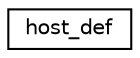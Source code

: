digraph "Graphical Class Hierarchy"
{
  edge [fontname="Helvetica",fontsize="10",labelfontname="Helvetica",labelfontsize="10"];
  node [fontname="Helvetica",fontsize="10",shape=record];
  rankdir="LR";
  Node0 [label="host_def",height=0.2,width=0.4,color="black", fillcolor="white", style="filled",URL="$classhost__def.html"];
}
